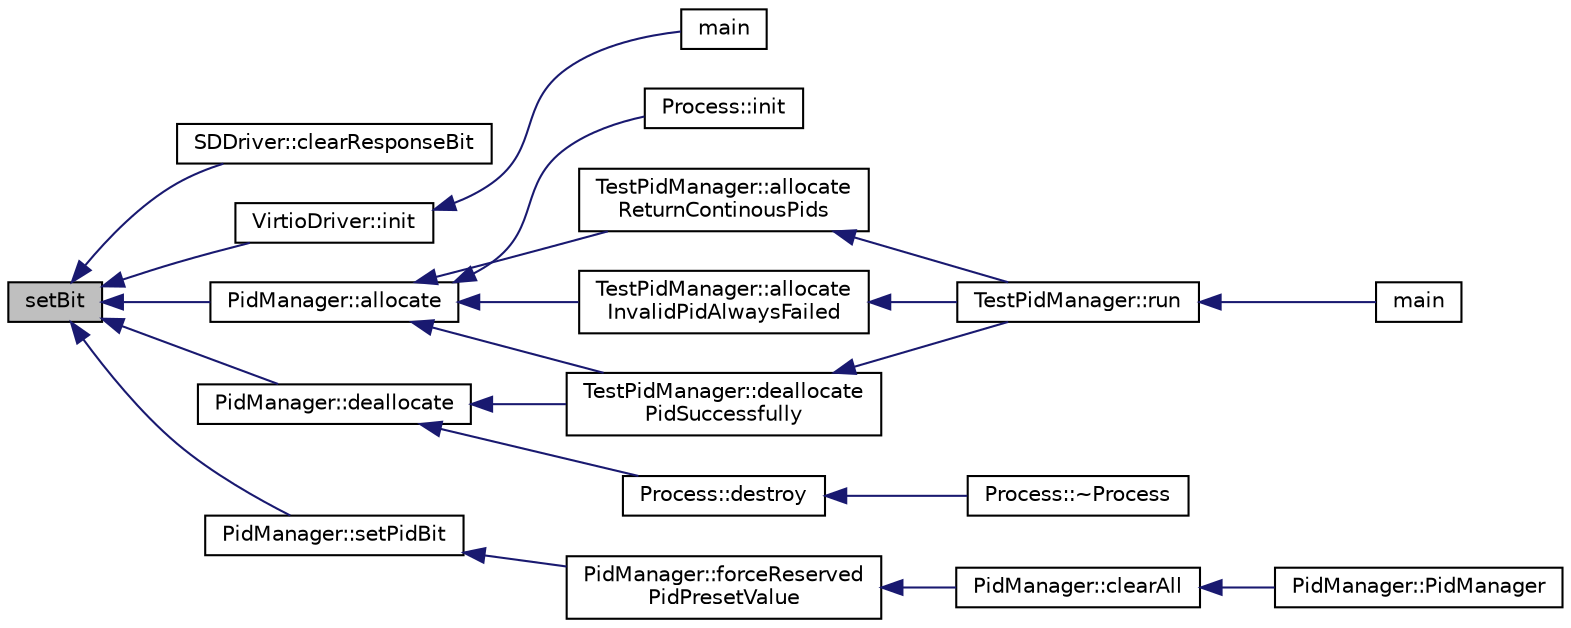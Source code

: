 digraph "setBit"
{
  edge [fontname="Helvetica",fontsize="10",labelfontname="Helvetica",labelfontsize="10"];
  node [fontname="Helvetica",fontsize="10",shape=record];
  rankdir="LR";
  Node177 [label="setBit",height=0.2,width=0.4,color="black", fillcolor="grey75", style="filled", fontcolor="black"];
  Node177 -> Node178 [dir="back",color="midnightblue",fontsize="10",style="solid",fontname="Helvetica"];
  Node178 [label="SDDriver::clearResponseBit",height=0.2,width=0.4,color="black", fillcolor="white", style="filled",URL="$d1/dcf/class_s_d_driver.html#ac13094b631297b78753c17bc93d822b9"];
  Node177 -> Node179 [dir="back",color="midnightblue",fontsize="10",style="solid",fontname="Helvetica"];
  Node179 [label="VirtioDriver::init",height=0.2,width=0.4,color="black", fillcolor="white", style="filled",URL="$d4/d4c/class_virtio_driver.html#aaefa0dc1cf30fb46122a819f020f65ba"];
  Node179 -> Node180 [dir="back",color="midnightblue",fontsize="10",style="solid",fontname="Helvetica"];
  Node180 [label="main",height=0.2,width=0.4,color="black", fillcolor="white", style="filled",URL="$d0/d67/main__test__virtio_8cpp.html#ae66f6b31b5ad750f1fe042a706a4e3d4"];
  Node177 -> Node181 [dir="back",color="midnightblue",fontsize="10",style="solid",fontname="Helvetica"];
  Node181 [label="PidManager::allocate",height=0.2,width=0.4,color="black", fillcolor="white", style="filled",URL="$d3/d77/class_pid_manager.html#a581cb9d0b10047702684d157301f0cd5"];
  Node181 -> Node182 [dir="back",color="midnightblue",fontsize="10",style="solid",fontname="Helvetica"];
  Node182 [label="Process::init",height=0.2,width=0.4,color="black", fillcolor="white", style="filled",URL="$d1/d41/class_process.html#a136865d6931c5bc599db3cf2c93f149e"];
  Node181 -> Node183 [dir="back",color="midnightblue",fontsize="10",style="solid",fontname="Helvetica"];
  Node183 [label="TestPidManager::allocate\lReturnContinousPids",height=0.2,width=0.4,color="black", fillcolor="white", style="filled",URL="$d7/d7b/class_test_pid_manager.html#a13a07f28988bb179ffdd236eaf77ceea"];
  Node183 -> Node184 [dir="back",color="midnightblue",fontsize="10",style="solid",fontname="Helvetica"];
  Node184 [label="TestPidManager::run",height=0.2,width=0.4,color="black", fillcolor="white", style="filled",URL="$d7/d7b/class_test_pid_manager.html#a16be6c7f3bb1f57f8d61ca4a64e431c5"];
  Node184 -> Node185 [dir="back",color="midnightblue",fontsize="10",style="solid",fontname="Helvetica"];
  Node185 [label="main",height=0.2,width=0.4,color="black", fillcolor="white", style="filled",URL="$d1/d40/main__debug___pid_manager_8cpp.html#ae66f6b31b5ad750f1fe042a706a4e3d4"];
  Node181 -> Node186 [dir="back",color="midnightblue",fontsize="10",style="solid",fontname="Helvetica"];
  Node186 [label="TestPidManager::allocate\lInvalidPidAlwaysFailed",height=0.2,width=0.4,color="black", fillcolor="white", style="filled",URL="$d7/d7b/class_test_pid_manager.html#a50d316e8e0d510934d61957e6a656174"];
  Node186 -> Node184 [dir="back",color="midnightblue",fontsize="10",style="solid",fontname="Helvetica"];
  Node181 -> Node187 [dir="back",color="midnightblue",fontsize="10",style="solid",fontname="Helvetica"];
  Node187 [label="TestPidManager::deallocate\lPidSuccessfully",height=0.2,width=0.4,color="black", fillcolor="white", style="filled",URL="$d7/d7b/class_test_pid_manager.html#a1a74ac37afdd3b0ff147f35069043784"];
  Node187 -> Node184 [dir="back",color="midnightblue",fontsize="10",style="solid",fontname="Helvetica"];
  Node177 -> Node188 [dir="back",color="midnightblue",fontsize="10",style="solid",fontname="Helvetica"];
  Node188 [label="PidManager::deallocate",height=0.2,width=0.4,color="black", fillcolor="white", style="filled",URL="$d3/d77/class_pid_manager.html#a7a7409c57e709717233c93e52830a5bb"];
  Node188 -> Node189 [dir="back",color="midnightblue",fontsize="10",style="solid",fontname="Helvetica"];
  Node189 [label="Process::destroy",height=0.2,width=0.4,color="black", fillcolor="white", style="filled",URL="$d1/d41/class_process.html#a9a33a79c6587f16670cb86e8bf058450"];
  Node189 -> Node190 [dir="back",color="midnightblue",fontsize="10",style="solid",fontname="Helvetica"];
  Node190 [label="Process::~Process",height=0.2,width=0.4,color="black", fillcolor="white", style="filled",URL="$d1/d41/class_process.html#a990776d181dbbde7ff8ac12713d814b3"];
  Node188 -> Node187 [dir="back",color="midnightblue",fontsize="10",style="solid",fontname="Helvetica"];
  Node177 -> Node191 [dir="back",color="midnightblue",fontsize="10",style="solid",fontname="Helvetica"];
  Node191 [label="PidManager::setPidBit",height=0.2,width=0.4,color="black", fillcolor="white", style="filled",URL="$d3/d77/class_pid_manager.html#ae7018189a8c8976b71db99a3dae4cb28"];
  Node191 -> Node192 [dir="back",color="midnightblue",fontsize="10",style="solid",fontname="Helvetica"];
  Node192 [label="PidManager::forceReserved\lPidPresetValue",height=0.2,width=0.4,color="black", fillcolor="white", style="filled",URL="$d3/d77/class_pid_manager.html#aee889bc81dc6e65cf9f7c51e436b369b"];
  Node192 -> Node193 [dir="back",color="midnightblue",fontsize="10",style="solid",fontname="Helvetica"];
  Node193 [label="PidManager::clearAll",height=0.2,width=0.4,color="black", fillcolor="white", style="filled",URL="$d3/d77/class_pid_manager.html#a265914187c7ad33dd2e14d39aa0b26d1"];
  Node193 -> Node194 [dir="back",color="midnightblue",fontsize="10",style="solid",fontname="Helvetica"];
  Node194 [label="PidManager::PidManager",height=0.2,width=0.4,color="black", fillcolor="white", style="filled",URL="$d3/d77/class_pid_manager.html#adee97816de3820e748cef51051db6b88"];
}
